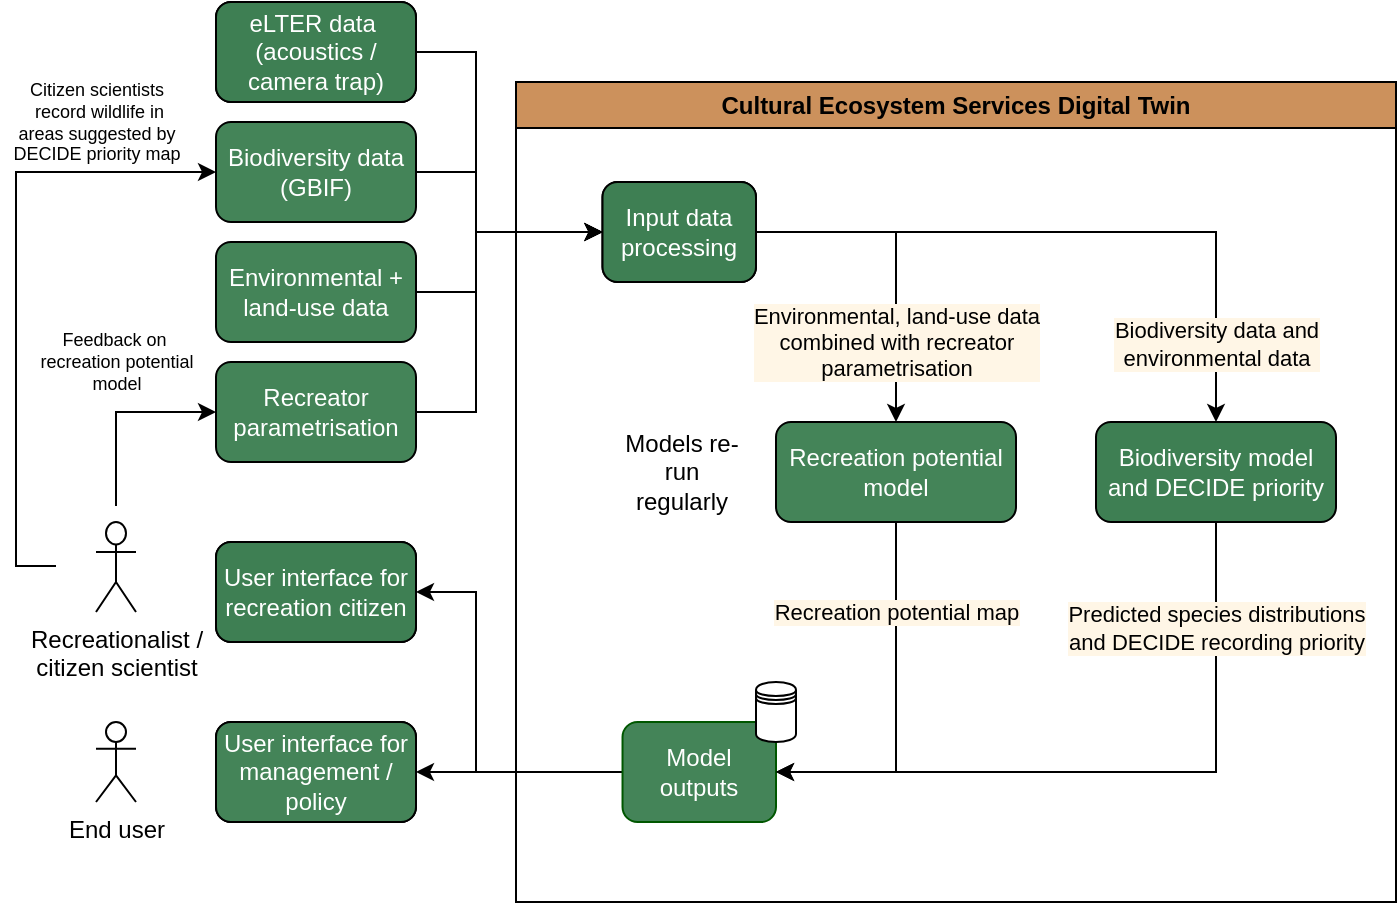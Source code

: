 <mxfile version="22.1.5" type="device">
  <diagram name="Page-1" id="pDZRCogy7_LoOODm2fah">
    <mxGraphModel dx="1298" dy="798" grid="1" gridSize="10" guides="1" tooltips="1" connect="1" arrows="1" fold="1" page="1" pageScale="1" pageWidth="827" pageHeight="583" math="0" shadow="0">
      <root>
        <mxCell id="0" />
        <mxCell id="1" parent="0" />
        <mxCell id="THtRjXHniIfY9D9vdl9W-40" style="edgeStyle=orthogonalEdgeStyle;rounded=0;orthogonalLoop=1;jettySize=auto;html=1;exitX=0.5;exitY=0;exitDx=0;exitDy=0;entryX=0;entryY=0.5;entryDx=0;entryDy=0;" parent="1" source="THtRjXHniIfY9D9vdl9W-39" target="THtRjXHniIfY9D9vdl9W-10" edge="1">
          <mxGeometry relative="1" as="geometry" />
        </mxCell>
        <mxCell id="THtRjXHniIfY9D9vdl9W-43" value="Feedback on&amp;nbsp;&lt;br style=&quot;font-size: 9px;&quot;&gt;recreation potential&lt;br style=&quot;font-size: 9px;&quot;&gt;model" style="edgeLabel;html=1;align=center;verticalAlign=middle;resizable=0;points=[];fontSize=9;labelBackgroundColor=none;" parent="THtRjXHniIfY9D9vdl9W-40" vertex="1" connectable="0">
          <mxGeometry x="-0.313" relative="1" as="geometry">
            <mxPoint y="-39" as="offset" />
          </mxGeometry>
        </mxCell>
        <mxCell id="THtRjXHniIfY9D9vdl9W-41" style="edgeStyle=orthogonalEdgeStyle;rounded=0;orthogonalLoop=1;jettySize=auto;html=1;exitX=0;exitY=0.5;exitDx=0;exitDy=0;entryX=0;entryY=0.5;entryDx=0;entryDy=0;" parent="1" source="THtRjXHniIfY9D9vdl9W-39" target="THtRjXHniIfY9D9vdl9W-8" edge="1">
          <mxGeometry relative="1" as="geometry" />
        </mxCell>
        <mxCell id="THtRjXHniIfY9D9vdl9W-42" value="Citizen scientists&lt;br style=&quot;font-size: 9px;&quot;&gt;&amp;nbsp;record wildlife in &lt;br style=&quot;font-size: 9px;&quot;&gt;areas suggested by&lt;br style=&quot;font-size: 9px;&quot;&gt;DECIDE priority map" style="edgeLabel;html=1;align=center;verticalAlign=middle;resizable=0;points=[];fontSize=9;labelBackgroundColor=none;" parent="THtRjXHniIfY9D9vdl9W-41" vertex="1" connectable="0">
          <mxGeometry x="-0.133" y="2" relative="1" as="geometry">
            <mxPoint x="42" y="-105" as="offset" />
          </mxGeometry>
        </mxCell>
        <mxCell id="THtRjXHniIfY9D9vdl9W-39" value="" style="rounded=0;whiteSpace=wrap;html=1;fillColor=none;strokeColor=none;" parent="1" vertex="1">
          <mxGeometry x="80" y="292" width="60" height="60" as="geometry" />
        </mxCell>
        <mxCell id="THtRjXHniIfY9D9vdl9W-36" style="edgeStyle=orthogonalEdgeStyle;rounded=0;orthogonalLoop=1;jettySize=auto;html=1;exitX=1;exitY=0.5;exitDx=0;exitDy=0;entryX=0;entryY=0.5;entryDx=0;entryDy=0;" parent="1" source="THtRjXHniIfY9D9vdl9W-7" target="THtRjXHniIfY9D9vdl9W-18" edge="1">
          <mxGeometry relative="1" as="geometry">
            <Array as="points">
              <mxPoint x="290" y="65" />
              <mxPoint x="290" y="155" />
            </Array>
          </mxGeometry>
        </mxCell>
        <mxCell id="THtRjXHniIfY9D9vdl9W-7" value="eLTER data&amp;nbsp;&lt;br&gt;(acoustics / camera trap)" style="rounded=1;whiteSpace=wrap;html=1;" parent="1" vertex="1">
          <mxGeometry x="160" y="40" width="100" height="50" as="geometry" />
        </mxCell>
        <mxCell id="THtRjXHniIfY9D9vdl9W-34" style="edgeStyle=orthogonalEdgeStyle;rounded=0;orthogonalLoop=1;jettySize=auto;html=1;exitX=1;exitY=0.5;exitDx=0;exitDy=0;entryX=0;entryY=0.5;entryDx=0;entryDy=0;" parent="1" source="THtRjXHniIfY9D9vdl9W-8" target="THtRjXHniIfY9D9vdl9W-18" edge="1">
          <mxGeometry relative="1" as="geometry">
            <Array as="points">
              <mxPoint x="290" y="125" />
              <mxPoint x="290" y="155" />
            </Array>
          </mxGeometry>
        </mxCell>
        <mxCell id="THtRjXHniIfY9D9vdl9W-8" value="Biodiversity data (GBIF)" style="rounded=1;whiteSpace=wrap;html=1;fillColor=#448458;fontColor=#FFFFFF;" parent="1" vertex="1">
          <mxGeometry x="160" y="100" width="100" height="50" as="geometry" />
        </mxCell>
        <mxCell id="THtRjXHniIfY9D9vdl9W-32" style="edgeStyle=orthogonalEdgeStyle;rounded=0;orthogonalLoop=1;jettySize=auto;html=1;exitX=1;exitY=0.5;exitDx=0;exitDy=0;entryX=0;entryY=0.5;entryDx=0;entryDy=0;" parent="1" source="THtRjXHniIfY9D9vdl9W-9" target="THtRjXHniIfY9D9vdl9W-18" edge="1">
          <mxGeometry relative="1" as="geometry">
            <Array as="points">
              <mxPoint x="290" y="185" />
              <mxPoint x="290" y="155" />
            </Array>
          </mxGeometry>
        </mxCell>
        <mxCell id="THtRjXHniIfY9D9vdl9W-9" value="Environmental + land-use data" style="rounded=1;whiteSpace=wrap;html=1;fillColor=#448458;fontColor=#FFFFFF;" parent="1" vertex="1">
          <mxGeometry x="160" y="160" width="100" height="50" as="geometry" />
        </mxCell>
        <mxCell id="THtRjXHniIfY9D9vdl9W-30" style="edgeStyle=orthogonalEdgeStyle;rounded=0;orthogonalLoop=1;jettySize=auto;html=1;exitX=1;exitY=0.5;exitDx=0;exitDy=0;entryX=0;entryY=0.5;entryDx=0;entryDy=0;" parent="1" source="THtRjXHniIfY9D9vdl9W-10" target="THtRjXHniIfY9D9vdl9W-18" edge="1">
          <mxGeometry relative="1" as="geometry">
            <Array as="points">
              <mxPoint x="290" y="245" />
              <mxPoint x="290" y="155" />
            </Array>
          </mxGeometry>
        </mxCell>
        <mxCell id="THtRjXHniIfY9D9vdl9W-10" value="Recreator parametrisation" style="rounded=1;whiteSpace=wrap;html=1;fillColor=#448458;fontColor=#FFFFFF;" parent="1" vertex="1">
          <mxGeometry x="160" y="220" width="100" height="50" as="geometry" />
        </mxCell>
        <mxCell id="THtRjXHniIfY9D9vdl9W-11" value="User interface for recreation citizen" style="rounded=1;whiteSpace=wrap;html=1;" parent="1" vertex="1">
          <mxGeometry x="160" y="310" width="100" height="50" as="geometry" />
        </mxCell>
        <mxCell id="THtRjXHniIfY9D9vdl9W-12" value="User interface for management / policy" style="rounded=1;whiteSpace=wrap;html=1;" parent="1" vertex="1">
          <mxGeometry x="160" y="400" width="100" height="50" as="geometry" />
        </mxCell>
        <mxCell id="THtRjXHniIfY9D9vdl9W-15" value="Recreationalist / &lt;br&gt;citizen scientist" style="shape=umlActor;verticalLabelPosition=bottom;verticalAlign=top;html=1;outlineConnect=0;" parent="1" vertex="1">
          <mxGeometry x="100" y="300" width="20" height="45" as="geometry" />
        </mxCell>
        <mxCell id="THtRjXHniIfY9D9vdl9W-16" value="End user" style="shape=umlActor;verticalLabelPosition=bottom;verticalAlign=top;html=1;outlineConnect=0;" parent="1" vertex="1">
          <mxGeometry x="100" y="400" width="20" height="40" as="geometry" />
        </mxCell>
        <mxCell id="THtRjXHniIfY9D9vdl9W-25" style="edgeStyle=orthogonalEdgeStyle;rounded=0;orthogonalLoop=1;jettySize=auto;html=1;exitX=1;exitY=0.5;exitDx=0;exitDy=0;" parent="1" source="THtRjXHniIfY9D9vdl9W-18" target="THtRjXHniIfY9D9vdl9W-13" edge="1">
          <mxGeometry relative="1" as="geometry" />
        </mxCell>
        <mxCell id="THtRjXHniIfY9D9vdl9W-45" value="Environmental, land-use data&lt;br&gt;combined with recreator&lt;br&gt;parametrisation" style="edgeLabel;html=1;align=center;verticalAlign=middle;resizable=0;points=[];labelBackgroundColor=#FFF6E6;comic=0;" parent="THtRjXHniIfY9D9vdl9W-25" vertex="1" connectable="0">
          <mxGeometry x="0.297" y="1" relative="1" as="geometry">
            <mxPoint x="-1" y="18" as="offset" />
          </mxGeometry>
        </mxCell>
        <mxCell id="THtRjXHniIfY9D9vdl9W-26" style="edgeStyle=orthogonalEdgeStyle;rounded=0;orthogonalLoop=1;jettySize=auto;html=1;exitX=1;exitY=0.5;exitDx=0;exitDy=0;entryX=0.5;entryY=0;entryDx=0;entryDy=0;" parent="1" source="THtRjXHniIfY9D9vdl9W-18" target="THtRjXHniIfY9D9vdl9W-14" edge="1">
          <mxGeometry relative="1" as="geometry" />
        </mxCell>
        <mxCell id="THtRjXHniIfY9D9vdl9W-46" value="Biodiversity data and&lt;br&gt;environmental data" style="edgeLabel;html=1;align=center;verticalAlign=middle;resizable=0;points=[];labelBackgroundColor=#FFF6E6;" parent="THtRjXHniIfY9D9vdl9W-26" vertex="1" connectable="0">
          <mxGeometry x="0.633" y="-1" relative="1" as="geometry">
            <mxPoint x="1" y="20" as="offset" />
          </mxGeometry>
        </mxCell>
        <mxCell id="THtRjXHniIfY9D9vdl9W-18" value="Input data&lt;br&gt;processing" style="rounded=1;whiteSpace=wrap;html=1;" parent="1" vertex="1">
          <mxGeometry x="353.26" y="130" width="76.74" height="50" as="geometry" />
        </mxCell>
        <mxCell id="THtRjXHniIfY9D9vdl9W-22" style="edgeStyle=orthogonalEdgeStyle;rounded=0;orthogonalLoop=1;jettySize=auto;html=1;exitX=0;exitY=0.5;exitDx=0;exitDy=0;entryX=1;entryY=0.5;entryDx=0;entryDy=0;" parent="1" source="THtRjXHniIfY9D9vdl9W-19" target="THtRjXHniIfY9D9vdl9W-12" edge="1">
          <mxGeometry relative="1" as="geometry">
            <Array as="points">
              <mxPoint x="330" y="425" />
              <mxPoint x="330" y="425" />
            </Array>
          </mxGeometry>
        </mxCell>
        <mxCell id="THtRjXHniIfY9D9vdl9W-23" style="edgeStyle=orthogonalEdgeStyle;rounded=0;orthogonalLoop=1;jettySize=auto;html=1;exitX=0;exitY=0.5;exitDx=0;exitDy=0;entryX=1;entryY=0.5;entryDx=0;entryDy=0;" parent="1" source="THtRjXHniIfY9D9vdl9W-19" target="THtRjXHniIfY9D9vdl9W-11" edge="1">
          <mxGeometry relative="1" as="geometry">
            <Array as="points">
              <mxPoint x="290" y="425" />
              <mxPoint x="290" y="335" />
            </Array>
          </mxGeometry>
        </mxCell>
        <mxCell id="THtRjXHniIfY9D9vdl9W-20" value="Cultural Ecosystem Services Digital Twin" style="swimlane;whiteSpace=wrap;html=1;fillColor=#cc915c;" parent="1" vertex="1">
          <mxGeometry x="310" y="80" width="440" height="410" as="geometry" />
        </mxCell>
        <mxCell id="THtRjXHniIfY9D9vdl9W-19" value="Model outputs" style="rounded=1;whiteSpace=wrap;html=1;fontColor=#ffffff;fillColor=#448458;strokeColor=#005700;" parent="THtRjXHniIfY9D9vdl9W-20" vertex="1">
          <mxGeometry x="53.26" y="320" width="76.74" height="50" as="geometry" />
        </mxCell>
        <mxCell id="THtRjXHniIfY9D9vdl9W-24" value="" style="shape=datastore;whiteSpace=wrap;html=1;" parent="THtRjXHniIfY9D9vdl9W-20" vertex="1">
          <mxGeometry x="120" y="300" width="20" height="30" as="geometry" />
        </mxCell>
        <mxCell id="THtRjXHniIfY9D9vdl9W-29" style="edgeStyle=orthogonalEdgeStyle;rounded=0;orthogonalLoop=1;jettySize=auto;html=1;exitX=0.5;exitY=1;exitDx=0;exitDy=0;entryX=1;entryY=0.5;entryDx=0;entryDy=0;" parent="THtRjXHniIfY9D9vdl9W-20" source="THtRjXHniIfY9D9vdl9W-14" target="THtRjXHniIfY9D9vdl9W-19" edge="1">
          <mxGeometry relative="1" as="geometry" />
        </mxCell>
        <mxCell id="THtRjXHniIfY9D9vdl9W-47" value="Predicted species distributions&lt;br&gt;and DECIDE recording priority" style="edgeLabel;html=1;align=center;verticalAlign=middle;resizable=0;points=[];labelBackgroundColor=#FFF6E6;" parent="THtRjXHniIfY9D9vdl9W-29" vertex="1" connectable="0">
          <mxGeometry x="-0.694" relative="1" as="geometry">
            <mxPoint as="offset" />
          </mxGeometry>
        </mxCell>
        <mxCell id="THtRjXHniIfY9D9vdl9W-14" value="Biodiversity model and DECIDE priority" style="rounded=1;whiteSpace=wrap;html=1;fillColor=#3E7F53;fontColor=#ffffff;" parent="THtRjXHniIfY9D9vdl9W-20" vertex="1">
          <mxGeometry x="290" y="170" width="120" height="50" as="geometry" />
        </mxCell>
        <mxCell id="THtRjXHniIfY9D9vdl9W-13" value="Recreation potential model" style="rounded=1;whiteSpace=wrap;html=1;fillColor=#448458;fontColor=#FFFFFF;" parent="THtRjXHniIfY9D9vdl9W-20" vertex="1">
          <mxGeometry x="130" y="170" width="120" height="50" as="geometry" />
        </mxCell>
        <mxCell id="THtRjXHniIfY9D9vdl9W-27" style="edgeStyle=orthogonalEdgeStyle;rounded=0;orthogonalLoop=1;jettySize=auto;html=1;exitX=0.5;exitY=1;exitDx=0;exitDy=0;entryX=1;entryY=0.5;entryDx=0;entryDy=0;" parent="THtRjXHniIfY9D9vdl9W-20" source="THtRjXHniIfY9D9vdl9W-13" target="THtRjXHniIfY9D9vdl9W-19" edge="1">
          <mxGeometry relative="1" as="geometry" />
        </mxCell>
        <mxCell id="THtRjXHniIfY9D9vdl9W-44" value="Recreation potential map" style="edgeLabel;html=1;align=center;verticalAlign=middle;resizable=0;points=[];labelBackgroundColor=#FFF6E6;rotation=0;" parent="THtRjXHniIfY9D9vdl9W-27" vertex="1" connectable="0">
          <mxGeometry x="-0.438" y="1" relative="1" as="geometry">
            <mxPoint x="-1" y="-7" as="offset" />
          </mxGeometry>
        </mxCell>
        <mxCell id="THtRjXHniIfY9D9vdl9W-37" value="Models re-run regularly" style="text;html=1;strokeColor=none;fillColor=none;align=center;verticalAlign=middle;whiteSpace=wrap;rounded=0;" parent="THtRjXHniIfY9D9vdl9W-20" vertex="1">
          <mxGeometry x="53.26" y="180" width="60" height="30" as="geometry" />
        </mxCell>
        <mxCell id="3VuYLtvzCzvaBB-6H0bI-3" value="User interface for recreation citizen" style="rounded=1;whiteSpace=wrap;html=1;fontColor=#FFFFFF;fillColor=#3E7F53;gradientColor=none;" parent="THtRjXHniIfY9D9vdl9W-20" vertex="1">
          <mxGeometry x="-150" y="230" width="100" height="50" as="geometry" />
        </mxCell>
        <mxCell id="3VuYLtvzCzvaBB-6H0bI-4" value="User interface for management / policy" style="rounded=1;whiteSpace=wrap;html=1;fontColor=#ffffff;fillColor=#448458;gradientColor=none;" parent="THtRjXHniIfY9D9vdl9W-20" vertex="1">
          <mxGeometry x="-150" y="320" width="100" height="50" as="geometry" />
        </mxCell>
        <mxCell id="3VuYLtvzCzvaBB-6H0bI-5" value="eLTER data&amp;nbsp;&lt;br&gt;(acoustics / camera trap)" style="rounded=1;whiteSpace=wrap;html=1;fontColor=#FFFFFF;fillColor=#3E7F53;gradientColor=none;" parent="THtRjXHniIfY9D9vdl9W-20" vertex="1">
          <mxGeometry x="-150" y="-40" width="100" height="50" as="geometry" />
        </mxCell>
        <mxCell id="3VuYLtvzCzvaBB-6H0bI-6" value="Input data&lt;br&gt;processing" style="rounded=1;whiteSpace=wrap;html=1;fontColor=#FFFFFF;fillColor=#3E7F53;gradientColor=none;" parent="THtRjXHniIfY9D9vdl9W-20" vertex="1">
          <mxGeometry x="43.26" y="50" width="76.74" height="50" as="geometry" />
        </mxCell>
      </root>
    </mxGraphModel>
  </diagram>
</mxfile>
